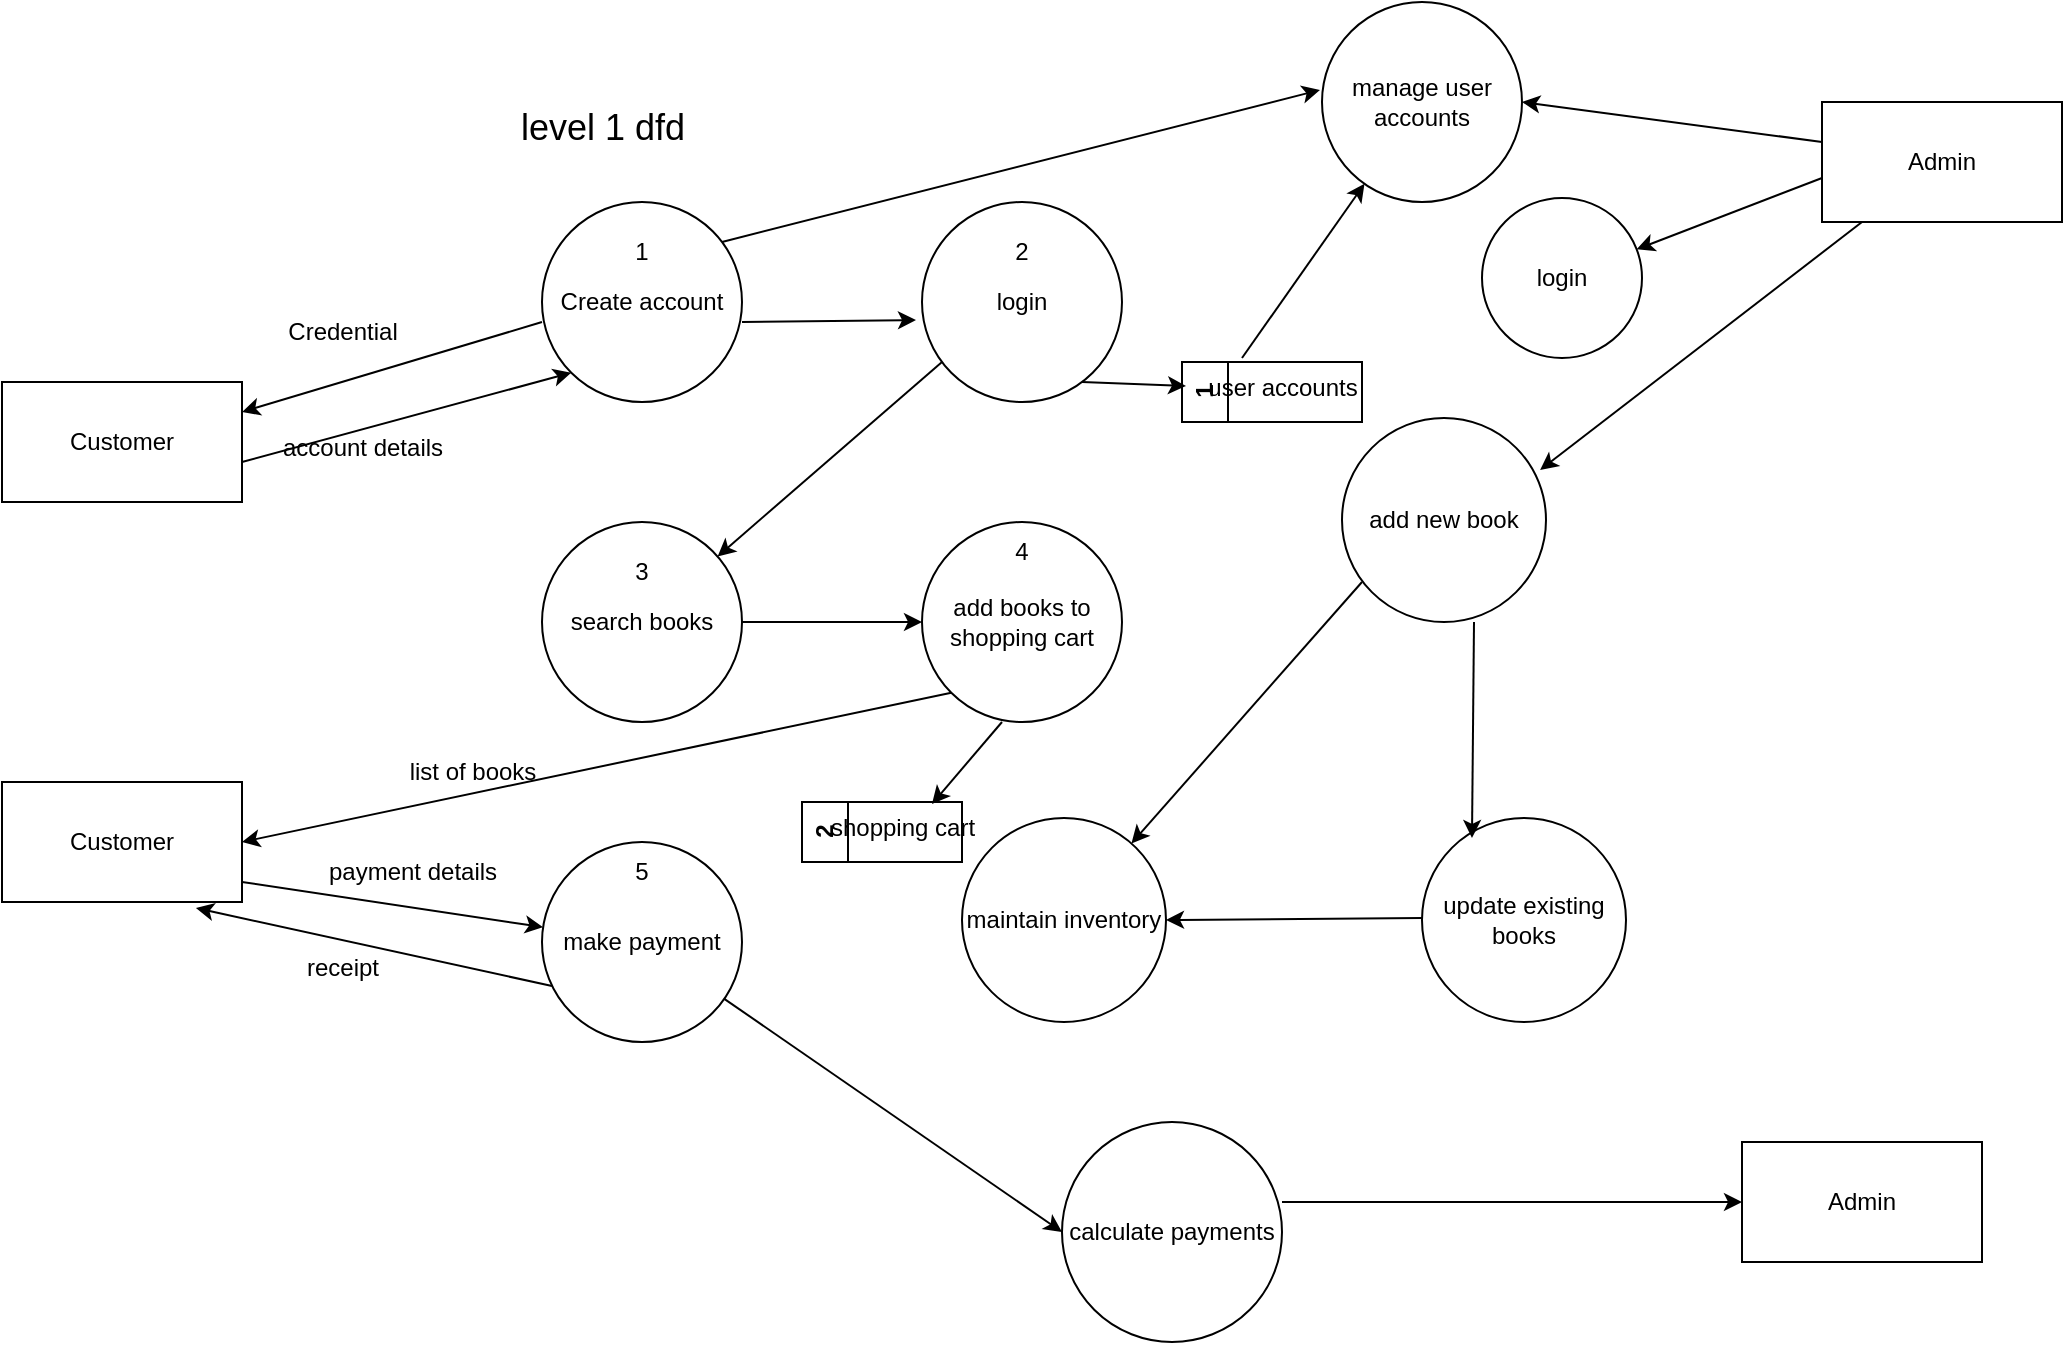 <mxfile version="24.1.0" type="device">
  <diagram name="Page-1" id="5gX0aP1wRiF853brXbnd">
    <mxGraphModel dx="802" dy="1656" grid="1" gridSize="10" guides="1" tooltips="1" connect="1" arrows="1" fold="1" page="1" pageScale="1" pageWidth="850" pageHeight="1100" math="0" shadow="0">
      <root>
        <mxCell id="0" />
        <mxCell id="1" parent="0" />
        <mxCell id="yw_yIX8SmOpcJ3XKJMX2-1" value="Customer" style="rounded=0;whiteSpace=wrap;html=1;" vertex="1" parent="1">
          <mxGeometry x="50" y="150" width="120" height="60" as="geometry" />
        </mxCell>
        <mxCell id="yw_yIX8SmOpcJ3XKJMX2-2" value="search books" style="ellipse;whiteSpace=wrap;html=1;aspect=fixed;" vertex="1" parent="1">
          <mxGeometry x="320" y="220" width="100" height="100" as="geometry" />
        </mxCell>
        <mxCell id="yw_yIX8SmOpcJ3XKJMX2-3" value="make payment" style="ellipse;whiteSpace=wrap;html=1;aspect=fixed;" vertex="1" parent="1">
          <mxGeometry x="320" y="380" width="100" height="100" as="geometry" />
        </mxCell>
        <mxCell id="yw_yIX8SmOpcJ3XKJMX2-4" value="add books to shopping cart" style="ellipse;whiteSpace=wrap;html=1;aspect=fixed;" vertex="1" parent="1">
          <mxGeometry x="510" y="220" width="100" height="100" as="geometry" />
        </mxCell>
        <mxCell id="yw_yIX8SmOpcJ3XKJMX2-5" value="login" style="ellipse;whiteSpace=wrap;html=1;aspect=fixed;" vertex="1" parent="1">
          <mxGeometry x="510" y="60" width="100" height="100" as="geometry" />
        </mxCell>
        <mxCell id="yw_yIX8SmOpcJ3XKJMX2-6" value="Create account" style="ellipse;whiteSpace=wrap;html=1;aspect=fixed;" vertex="1" parent="1">
          <mxGeometry x="320" y="60" width="100" height="100" as="geometry" />
        </mxCell>
        <mxCell id="yw_yIX8SmOpcJ3XKJMX2-7" value="&lt;font style=&quot;font-size: 18px;&quot;&gt;level 1 dfd&lt;/font&gt;" style="text;html=1;align=center;verticalAlign=middle;resizable=0;points=[];autosize=1;strokeColor=none;fillColor=none;" vertex="1" parent="1">
          <mxGeometry x="295" y="3" width="110" height="40" as="geometry" />
        </mxCell>
        <mxCell id="yw_yIX8SmOpcJ3XKJMX2-8" value="Customer" style="rounded=0;whiteSpace=wrap;html=1;" vertex="1" parent="1">
          <mxGeometry x="50" y="350" width="120" height="60" as="geometry" />
        </mxCell>
        <mxCell id="yw_yIX8SmOpcJ3XKJMX2-9" value="" style="endArrow=classic;html=1;rounded=0;entryX=0;entryY=1;entryDx=0;entryDy=0;" edge="1" parent="1" target="yw_yIX8SmOpcJ3XKJMX2-6">
          <mxGeometry width="50" height="50" relative="1" as="geometry">
            <mxPoint x="170" y="190" as="sourcePoint" />
            <mxPoint x="220" y="140" as="targetPoint" />
          </mxGeometry>
        </mxCell>
        <mxCell id="yw_yIX8SmOpcJ3XKJMX2-11" value="" style="endArrow=classic;html=1;rounded=0;entryX=-0.03;entryY=0.59;entryDx=0;entryDy=0;entryPerimeter=0;" edge="1" parent="1" target="yw_yIX8SmOpcJ3XKJMX2-5">
          <mxGeometry width="50" height="50" relative="1" as="geometry">
            <mxPoint x="420" y="120" as="sourcePoint" />
            <mxPoint x="470" y="70" as="targetPoint" />
          </mxGeometry>
        </mxCell>
        <mxCell id="yw_yIX8SmOpcJ3XKJMX2-13" value="" style="endArrow=classic;html=1;rounded=0;" edge="1" parent="1" target="yw_yIX8SmOpcJ3XKJMX2-4">
          <mxGeometry width="50" height="50" relative="1" as="geometry">
            <mxPoint x="420" y="270" as="sourcePoint" />
            <mxPoint x="470" y="220" as="targetPoint" />
          </mxGeometry>
        </mxCell>
        <mxCell id="yw_yIX8SmOpcJ3XKJMX2-14" value="" style="endArrow=classic;html=1;rounded=0;entryX=1.025;entryY=0.367;entryDx=0;entryDy=0;entryPerimeter=0;exitX=0;exitY=1;exitDx=0;exitDy=0;" edge="1" parent="1" source="yw_yIX8SmOpcJ3XKJMX2-4">
          <mxGeometry width="50" height="50" relative="1" as="geometry">
            <mxPoint x="517" y="302.98" as="sourcePoint" />
            <mxPoint x="170" y="380" as="targetPoint" />
          </mxGeometry>
        </mxCell>
        <mxCell id="yw_yIX8SmOpcJ3XKJMX2-15" value="" style="endArrow=classic;html=1;rounded=0;entryX=0.808;entryY=1.05;entryDx=0;entryDy=0;entryPerimeter=0;" edge="1" parent="1" target="yw_yIX8SmOpcJ3XKJMX2-8">
          <mxGeometry width="50" height="50" relative="1" as="geometry">
            <mxPoint x="325" y="452.02" as="sourcePoint" />
            <mxPoint x="170" y="430" as="targetPoint" />
          </mxGeometry>
        </mxCell>
        <mxCell id="yw_yIX8SmOpcJ3XKJMX2-16" value="" style="endArrow=classic;html=1;rounded=0;" edge="1" parent="1" target="yw_yIX8SmOpcJ3XKJMX2-3">
          <mxGeometry width="50" height="50" relative="1" as="geometry">
            <mxPoint x="170" y="400" as="sourcePoint" />
            <mxPoint x="220" y="350" as="targetPoint" />
          </mxGeometry>
        </mxCell>
        <mxCell id="yw_yIX8SmOpcJ3XKJMX2-17" value="" style="endArrow=classic;html=1;rounded=0;" edge="1" parent="1" target="yw_yIX8SmOpcJ3XKJMX2-2">
          <mxGeometry width="50" height="50" relative="1" as="geometry">
            <mxPoint x="520" y="140" as="sourcePoint" />
            <mxPoint x="570" y="90" as="targetPoint" />
          </mxGeometry>
        </mxCell>
        <mxCell id="yw_yIX8SmOpcJ3XKJMX2-18" value="account details" style="text;html=1;align=center;verticalAlign=middle;resizable=0;points=[];autosize=1;strokeColor=none;fillColor=none;" vertex="1" parent="1">
          <mxGeometry x="180" y="168" width="100" height="30" as="geometry" />
        </mxCell>
        <mxCell id="yw_yIX8SmOpcJ3XKJMX2-19" value="" style="endArrow=classic;html=1;rounded=0;entryX=1;entryY=0.25;entryDx=0;entryDy=0;" edge="1" parent="1" target="yw_yIX8SmOpcJ3XKJMX2-1">
          <mxGeometry width="50" height="50" relative="1" as="geometry">
            <mxPoint x="320" y="120" as="sourcePoint" />
            <mxPoint x="370" y="70" as="targetPoint" />
          </mxGeometry>
        </mxCell>
        <mxCell id="yw_yIX8SmOpcJ3XKJMX2-20" value="Credential" style="text;html=1;align=center;verticalAlign=middle;resizable=0;points=[];autosize=1;strokeColor=none;fillColor=none;" vertex="1" parent="1">
          <mxGeometry x="180" y="110" width="80" height="30" as="geometry" />
        </mxCell>
        <mxCell id="yw_yIX8SmOpcJ3XKJMX2-21" value="list of books" style="text;html=1;align=center;verticalAlign=middle;resizable=0;points=[];autosize=1;strokeColor=none;fillColor=none;" vertex="1" parent="1">
          <mxGeometry x="240" y="330" width="90" height="30" as="geometry" />
        </mxCell>
        <mxCell id="yw_yIX8SmOpcJ3XKJMX2-22" value="payment details" style="text;html=1;align=center;verticalAlign=middle;resizable=0;points=[];autosize=1;strokeColor=none;fillColor=none;" vertex="1" parent="1">
          <mxGeometry x="200" y="380" width="110" height="30" as="geometry" />
        </mxCell>
        <mxCell id="yw_yIX8SmOpcJ3XKJMX2-23" value="receipt" style="text;html=1;align=center;verticalAlign=middle;resizable=0;points=[];autosize=1;strokeColor=none;fillColor=none;" vertex="1" parent="1">
          <mxGeometry x="190" y="428" width="60" height="30" as="geometry" />
        </mxCell>
        <mxCell id="yw_yIX8SmOpcJ3XKJMX2-24" value="1" style="text;html=1;align=center;verticalAlign=middle;whiteSpace=wrap;rounded=0;" vertex="1" parent="1">
          <mxGeometry x="340" y="70" width="60" height="30" as="geometry" />
        </mxCell>
        <mxCell id="yw_yIX8SmOpcJ3XKJMX2-26" value="2" style="text;html=1;align=center;verticalAlign=middle;whiteSpace=wrap;rounded=0;" vertex="1" parent="1">
          <mxGeometry x="530" y="70" width="60" height="30" as="geometry" />
        </mxCell>
        <mxCell id="yw_yIX8SmOpcJ3XKJMX2-27" value="3" style="text;html=1;align=center;verticalAlign=middle;whiteSpace=wrap;rounded=0;" vertex="1" parent="1">
          <mxGeometry x="340" y="230" width="60" height="30" as="geometry" />
        </mxCell>
        <mxCell id="yw_yIX8SmOpcJ3XKJMX2-28" value="4" style="text;html=1;align=center;verticalAlign=middle;whiteSpace=wrap;rounded=0;" vertex="1" parent="1">
          <mxGeometry x="530" y="220" width="60" height="30" as="geometry" />
        </mxCell>
        <mxCell id="yw_yIX8SmOpcJ3XKJMX2-29" value="5" style="text;html=1;align=center;verticalAlign=middle;whiteSpace=wrap;rounded=0;" vertex="1" parent="1">
          <mxGeometry x="340" y="380" width="60" height="30" as="geometry" />
        </mxCell>
        <mxCell id="yw_yIX8SmOpcJ3XKJMX2-30" value="manage user accounts" style="ellipse;whiteSpace=wrap;html=1;aspect=fixed;" vertex="1" parent="1">
          <mxGeometry x="710" y="-40" width="100" height="100" as="geometry" />
        </mxCell>
        <mxCell id="yw_yIX8SmOpcJ3XKJMX2-31" value="add new book" style="ellipse;whiteSpace=wrap;html=1;aspect=fixed;shadow=0;" vertex="1" parent="1">
          <mxGeometry x="720" y="168" width="102" height="102" as="geometry" />
        </mxCell>
        <mxCell id="yw_yIX8SmOpcJ3XKJMX2-32" value="maintain inventory" style="ellipse;whiteSpace=wrap;html=1;aspect=fixed;" vertex="1" parent="1">
          <mxGeometry x="530" y="368" width="102" height="102" as="geometry" />
        </mxCell>
        <mxCell id="yw_yIX8SmOpcJ3XKJMX2-33" value="update existing books" style="ellipse;whiteSpace=wrap;html=1;aspect=fixed;" vertex="1" parent="1">
          <mxGeometry x="760" y="368" width="102" height="102" as="geometry" />
        </mxCell>
        <mxCell id="yw_yIX8SmOpcJ3XKJMX2-34" value="Admin" style="rounded=0;whiteSpace=wrap;html=1;" vertex="1" parent="1">
          <mxGeometry x="960" y="10" width="120" height="60" as="geometry" />
        </mxCell>
        <mxCell id="yw_yIX8SmOpcJ3XKJMX2-35" value="" style="endArrow=classic;html=1;rounded=0;entryX=1;entryY=0.5;entryDx=0;entryDy=0;shadow=0;" edge="1" parent="1" target="yw_yIX8SmOpcJ3XKJMX2-32">
          <mxGeometry width="50" height="50" relative="1" as="geometry">
            <mxPoint x="760" y="418" as="sourcePoint" />
            <mxPoint x="810" y="368" as="targetPoint" />
          </mxGeometry>
        </mxCell>
        <mxCell id="yw_yIX8SmOpcJ3XKJMX2-36" value="" style="endArrow=classic;html=1;rounded=0;shadow=0;" edge="1" parent="1" target="yw_yIX8SmOpcJ3XKJMX2-32">
          <mxGeometry width="50" height="50" relative="1" as="geometry">
            <mxPoint x="730" y="250" as="sourcePoint" />
            <mxPoint x="780" y="200" as="targetPoint" />
          </mxGeometry>
        </mxCell>
        <mxCell id="yw_yIX8SmOpcJ3XKJMX2-37" value="" style="endArrow=classic;html=1;rounded=0;entryX=0.245;entryY=0.098;entryDx=0;entryDy=0;entryPerimeter=0;shadow=0;" edge="1" parent="1" target="yw_yIX8SmOpcJ3XKJMX2-33">
          <mxGeometry width="50" height="50" relative="1" as="geometry">
            <mxPoint x="786" y="270" as="sourcePoint" />
            <mxPoint x="836" y="220" as="targetPoint" />
          </mxGeometry>
        </mxCell>
        <mxCell id="yw_yIX8SmOpcJ3XKJMX2-38" value="" style="endArrow=classic;html=1;rounded=0;entryX=-0.01;entryY=0.44;entryDx=0;entryDy=0;entryPerimeter=0;" edge="1" parent="1" target="yw_yIX8SmOpcJ3XKJMX2-30">
          <mxGeometry width="50" height="50" relative="1" as="geometry">
            <mxPoint x="410" y="80" as="sourcePoint" />
            <mxPoint x="460" y="30" as="targetPoint" />
          </mxGeometry>
        </mxCell>
        <mxCell id="yw_yIX8SmOpcJ3XKJMX2-41" value="" style="endArrow=classic;html=1;rounded=0;entryX=1;entryY=0.5;entryDx=0;entryDy=0;" edge="1" parent="1" target="yw_yIX8SmOpcJ3XKJMX2-30">
          <mxGeometry width="50" height="50" relative="1" as="geometry">
            <mxPoint x="960" y="30" as="sourcePoint" />
            <mxPoint x="1010" y="-20" as="targetPoint" />
          </mxGeometry>
        </mxCell>
        <mxCell id="yw_yIX8SmOpcJ3XKJMX2-42" value="" style="endArrow=classic;html=1;rounded=0;entryX=0.971;entryY=0.255;entryDx=0;entryDy=0;entryPerimeter=0;" edge="1" parent="1" target="yw_yIX8SmOpcJ3XKJMX2-31">
          <mxGeometry width="50" height="50" relative="1" as="geometry">
            <mxPoint x="980" y="70" as="sourcePoint" />
            <mxPoint x="1030" y="20" as="targetPoint" />
          </mxGeometry>
        </mxCell>
        <mxCell id="yw_yIX8SmOpcJ3XKJMX2-43" value="Admin" style="rounded=0;whiteSpace=wrap;html=1;" vertex="1" parent="1">
          <mxGeometry x="920" y="530" width="120" height="60" as="geometry" />
        </mxCell>
        <mxCell id="yw_yIX8SmOpcJ3XKJMX2-44" value="calculate payments" style="ellipse;whiteSpace=wrap;html=1;aspect=fixed;" vertex="1" parent="1">
          <mxGeometry x="580" y="520" width="110" height="110" as="geometry" />
        </mxCell>
        <mxCell id="yw_yIX8SmOpcJ3XKJMX2-45" value="" style="endArrow=classic;html=1;rounded=0;entryX=0;entryY=0.5;entryDx=0;entryDy=0;" edge="1" parent="1" target="yw_yIX8SmOpcJ3XKJMX2-43">
          <mxGeometry width="50" height="50" relative="1" as="geometry">
            <mxPoint x="690" y="560" as="sourcePoint" />
            <mxPoint x="740" y="510" as="targetPoint" />
          </mxGeometry>
        </mxCell>
        <mxCell id="yw_yIX8SmOpcJ3XKJMX2-46" value="" style="endArrow=classic;html=1;rounded=0;entryX=0;entryY=0.5;entryDx=0;entryDy=0;" edge="1" parent="1" source="yw_yIX8SmOpcJ3XKJMX2-3" target="yw_yIX8SmOpcJ3XKJMX2-44">
          <mxGeometry width="50" height="50" relative="1" as="geometry">
            <mxPoint x="405" y="470" as="sourcePoint" />
            <mxPoint x="455" y="420" as="targetPoint" />
          </mxGeometry>
        </mxCell>
        <mxCell id="yw_yIX8SmOpcJ3XKJMX2-48" value="1" style="swimlane;horizontal=0;whiteSpace=wrap;html=1;" vertex="1" parent="1">
          <mxGeometry x="640" y="140" width="90" height="30" as="geometry">
            <mxRectangle x="640" y="140" width="40" height="140" as="alternateBounds" />
          </mxGeometry>
        </mxCell>
        <mxCell id="yw_yIX8SmOpcJ3XKJMX2-49" value="user accounts" style="text;html=1;align=center;verticalAlign=middle;resizable=0;points=[];autosize=1;strokeColor=none;fillColor=none;" vertex="1" parent="1">
          <mxGeometry x="640" y="138" width="100" height="30" as="geometry" />
        </mxCell>
        <mxCell id="yw_yIX8SmOpcJ3XKJMX2-50" value="" style="endArrow=classic;html=1;rounded=0;entryX=0.02;entryY=0.467;entryDx=0;entryDy=0;entryPerimeter=0;" edge="1" parent="1" target="yw_yIX8SmOpcJ3XKJMX2-49">
          <mxGeometry width="50" height="50" relative="1" as="geometry">
            <mxPoint x="590" y="150" as="sourcePoint" />
            <mxPoint x="640" y="100" as="targetPoint" />
          </mxGeometry>
        </mxCell>
        <mxCell id="yw_yIX8SmOpcJ3XKJMX2-51" value="" style="endArrow=classic;html=1;rounded=0;" edge="1" parent="1" target="yw_yIX8SmOpcJ3XKJMX2-30">
          <mxGeometry width="50" height="50" relative="1" as="geometry">
            <mxPoint x="670" y="138" as="sourcePoint" />
            <mxPoint x="720" y="88" as="targetPoint" />
          </mxGeometry>
        </mxCell>
        <mxCell id="yw_yIX8SmOpcJ3XKJMX2-52" value="login" style="ellipse;whiteSpace=wrap;html=1;aspect=fixed;" vertex="1" parent="1">
          <mxGeometry x="790" y="58" width="80" height="80" as="geometry" />
        </mxCell>
        <mxCell id="yw_yIX8SmOpcJ3XKJMX2-53" value="" style="endArrow=classic;html=1;rounded=0;" edge="1" parent="1" target="yw_yIX8SmOpcJ3XKJMX2-52">
          <mxGeometry width="50" height="50" relative="1" as="geometry">
            <mxPoint x="960" y="48" as="sourcePoint" />
            <mxPoint x="1010" y="-2" as="targetPoint" />
          </mxGeometry>
        </mxCell>
        <mxCell id="yw_yIX8SmOpcJ3XKJMX2-54" value="2" style="swimlane;horizontal=0;whiteSpace=wrap;html=1;startSize=23;" vertex="1" parent="1">
          <mxGeometry x="450" y="360" width="80" height="30" as="geometry" />
        </mxCell>
        <mxCell id="yw_yIX8SmOpcJ3XKJMX2-56" value="shopping cart" style="text;html=1;align=center;verticalAlign=middle;resizable=0;points=[];autosize=1;strokeColor=none;fillColor=none;" vertex="1" parent="1">
          <mxGeometry x="450" y="358" width="100" height="30" as="geometry" />
        </mxCell>
        <mxCell id="yw_yIX8SmOpcJ3XKJMX2-57" value="" style="endArrow=classic;html=1;rounded=0;entryX=0.65;entryY=0.1;entryDx=0;entryDy=0;entryPerimeter=0;" edge="1" parent="1" target="yw_yIX8SmOpcJ3XKJMX2-56">
          <mxGeometry width="50" height="50" relative="1" as="geometry">
            <mxPoint x="550" y="320" as="sourcePoint" />
            <mxPoint x="600" y="270" as="targetPoint" />
          </mxGeometry>
        </mxCell>
      </root>
    </mxGraphModel>
  </diagram>
</mxfile>
